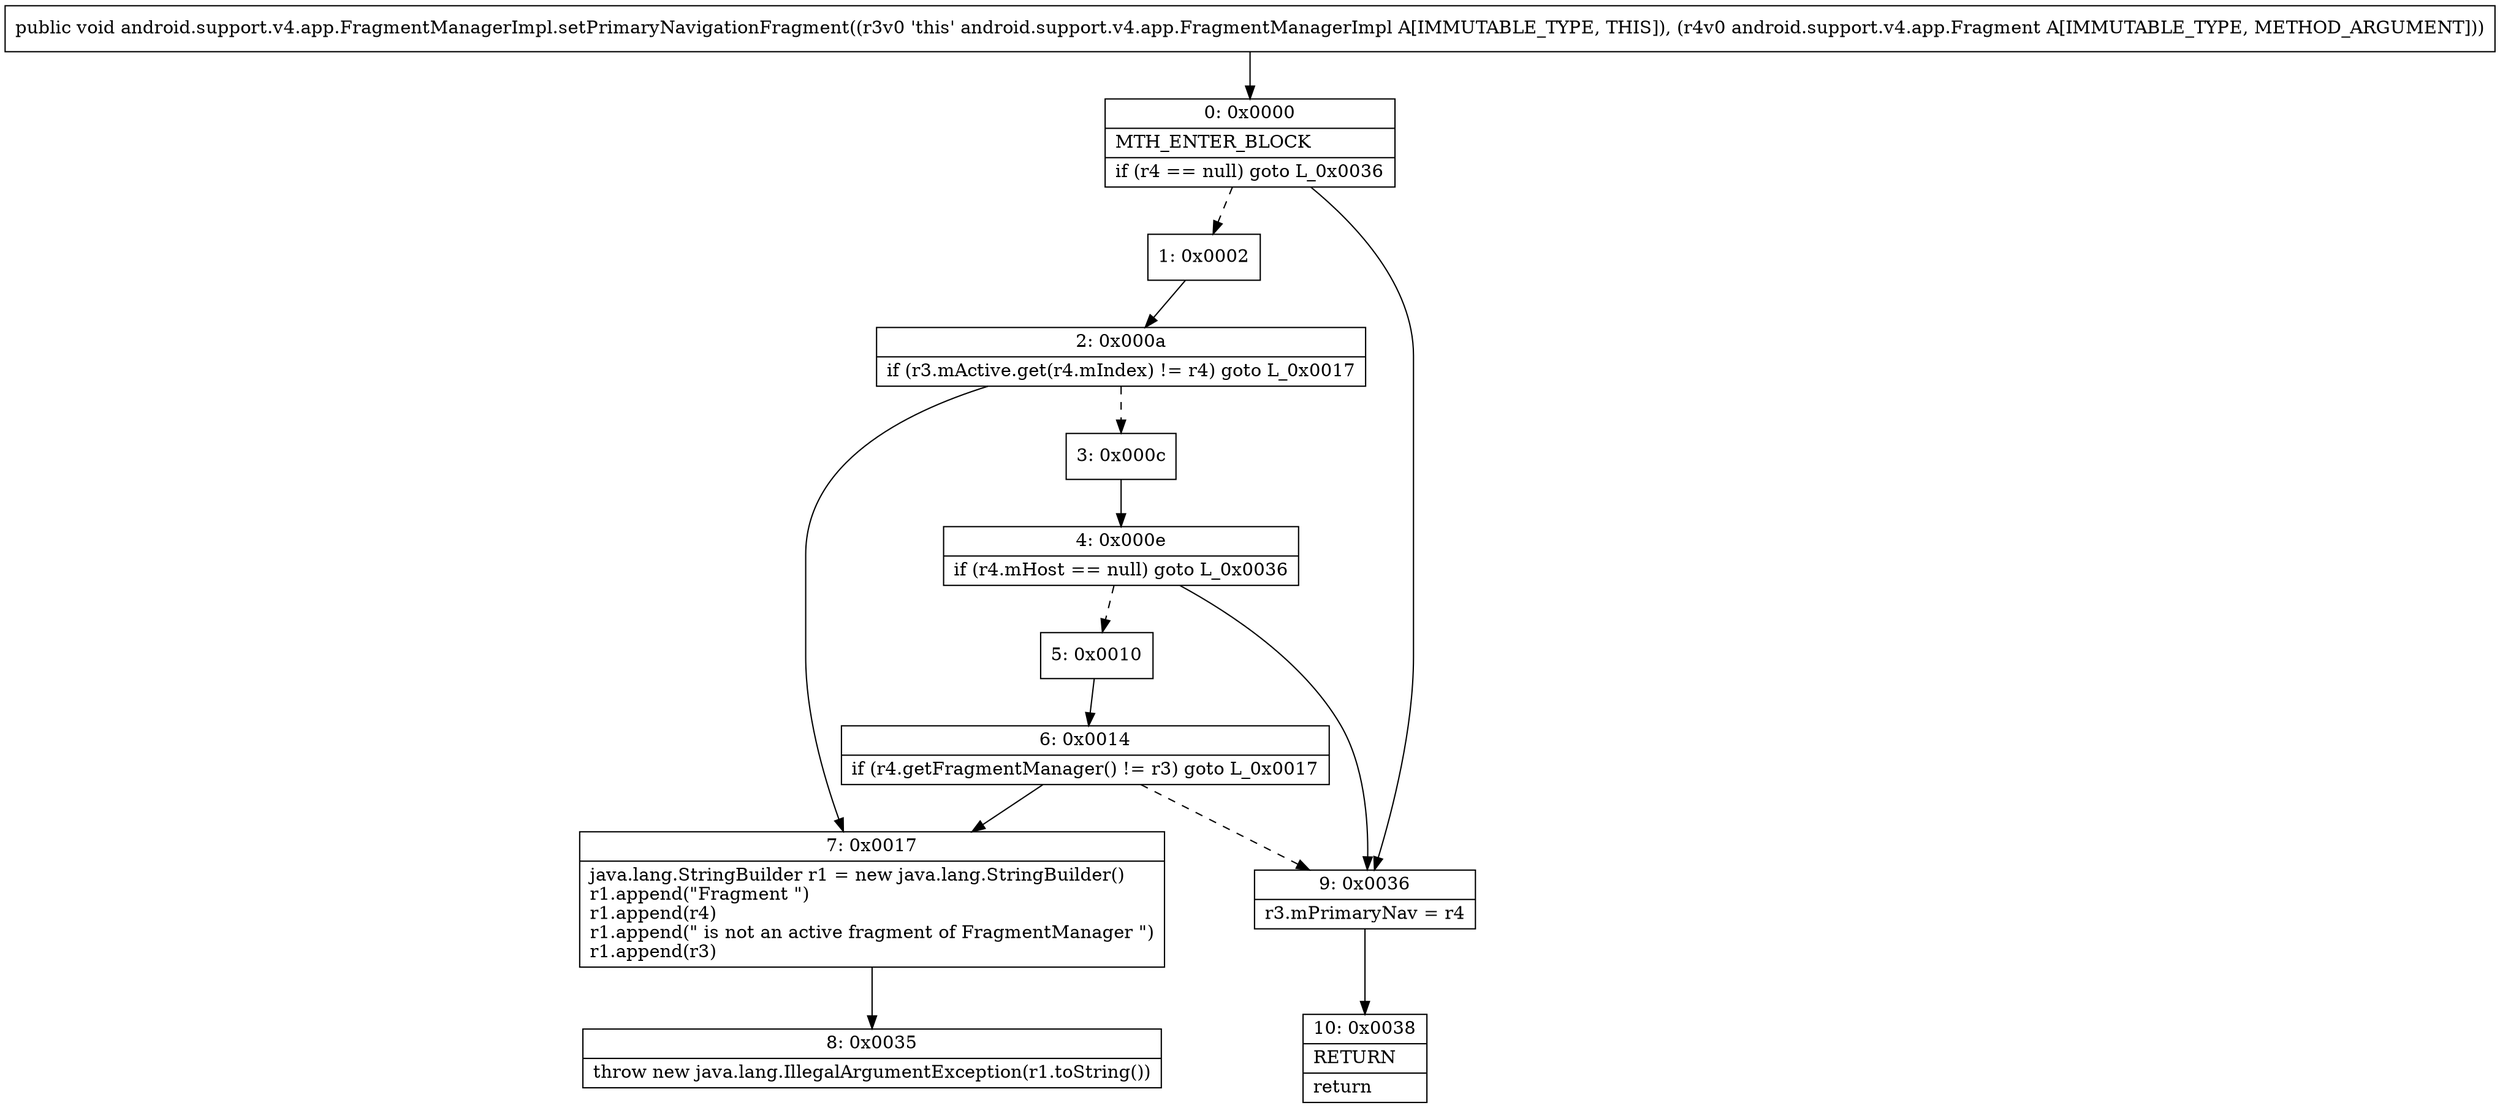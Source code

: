 digraph "CFG forandroid.support.v4.app.FragmentManagerImpl.setPrimaryNavigationFragment(Landroid\/support\/v4\/app\/Fragment;)V" {
Node_0 [shape=record,label="{0\:\ 0x0000|MTH_ENTER_BLOCK\l|if (r4 == null) goto L_0x0036\l}"];
Node_1 [shape=record,label="{1\:\ 0x0002}"];
Node_2 [shape=record,label="{2\:\ 0x000a|if (r3.mActive.get(r4.mIndex) != r4) goto L_0x0017\l}"];
Node_3 [shape=record,label="{3\:\ 0x000c}"];
Node_4 [shape=record,label="{4\:\ 0x000e|if (r4.mHost == null) goto L_0x0036\l}"];
Node_5 [shape=record,label="{5\:\ 0x0010}"];
Node_6 [shape=record,label="{6\:\ 0x0014|if (r4.getFragmentManager() != r3) goto L_0x0017\l}"];
Node_7 [shape=record,label="{7\:\ 0x0017|java.lang.StringBuilder r1 = new java.lang.StringBuilder()\lr1.append(\"Fragment \")\lr1.append(r4)\lr1.append(\" is not an active fragment of FragmentManager \")\lr1.append(r3)\l}"];
Node_8 [shape=record,label="{8\:\ 0x0035|throw new java.lang.IllegalArgumentException(r1.toString())\l}"];
Node_9 [shape=record,label="{9\:\ 0x0036|r3.mPrimaryNav = r4\l}"];
Node_10 [shape=record,label="{10\:\ 0x0038|RETURN\l|return\l}"];
MethodNode[shape=record,label="{public void android.support.v4.app.FragmentManagerImpl.setPrimaryNavigationFragment((r3v0 'this' android.support.v4.app.FragmentManagerImpl A[IMMUTABLE_TYPE, THIS]), (r4v0 android.support.v4.app.Fragment A[IMMUTABLE_TYPE, METHOD_ARGUMENT])) }"];
MethodNode -> Node_0;
Node_0 -> Node_1[style=dashed];
Node_0 -> Node_9;
Node_1 -> Node_2;
Node_2 -> Node_3[style=dashed];
Node_2 -> Node_7;
Node_3 -> Node_4;
Node_4 -> Node_5[style=dashed];
Node_4 -> Node_9;
Node_5 -> Node_6;
Node_6 -> Node_7;
Node_6 -> Node_9[style=dashed];
Node_7 -> Node_8;
Node_9 -> Node_10;
}

